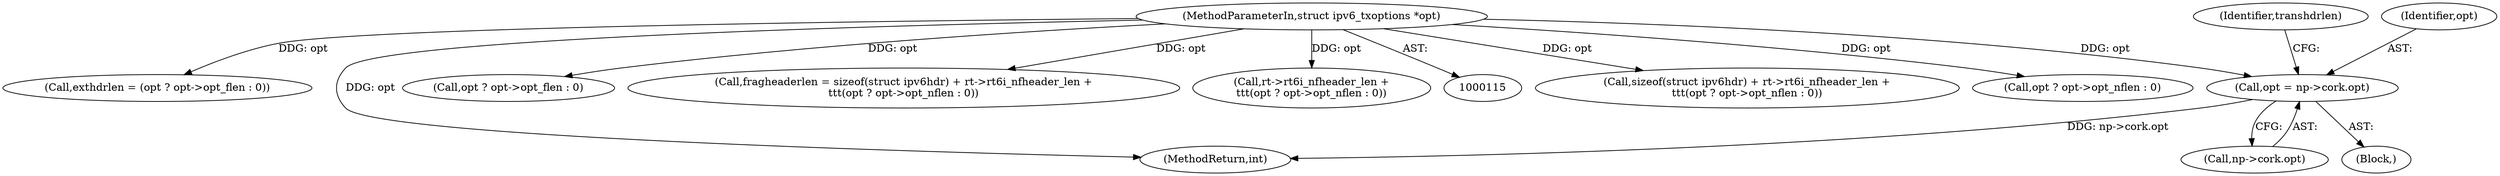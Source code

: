 digraph "0_linux_2811ebac2521ceac84f2bdae402455baa6a7fb47@pointer" {
"1000550" [label="(Call,opt = np->cork.opt)"];
"1000123" [label="(MethodParameterIn,struct ipv6_txoptions *opt)"];
"1000530" [label="(Block,)"];
"1000558" [label="(Identifier,transhdrlen)"];
"1000581" [label="(Call,sizeof(struct ipv6hdr) + rt->rt6i_nfheader_len +\n\t\t\t(opt ? opt->opt_nflen : 0))"];
"1000588" [label="(Call,opt ? opt->opt_nflen : 0)"];
"1000504" [label="(Call,exthdrlen = (opt ? opt->opt_flen : 0))"];
"1001341" [label="(MethodReturn,int)"];
"1000552" [label="(Call,np->cork.opt)"];
"1000506" [label="(Call,opt ? opt->opt_flen : 0)"];
"1000579" [label="(Call,fragheaderlen = sizeof(struct ipv6hdr) + rt->rt6i_nfheader_len +\n\t\t\t(opt ? opt->opt_nflen : 0))"];
"1000584" [label="(Call,rt->rt6i_nfheader_len +\n\t\t\t(opt ? opt->opt_nflen : 0))"];
"1000550" [label="(Call,opt = np->cork.opt)"];
"1000551" [label="(Identifier,opt)"];
"1000123" [label="(MethodParameterIn,struct ipv6_txoptions *opt)"];
"1000550" -> "1000530"  [label="AST: "];
"1000550" -> "1000552"  [label="CFG: "];
"1000551" -> "1000550"  [label="AST: "];
"1000552" -> "1000550"  [label="AST: "];
"1000558" -> "1000550"  [label="CFG: "];
"1000550" -> "1001341"  [label="DDG: np->cork.opt"];
"1000123" -> "1000550"  [label="DDG: opt"];
"1000123" -> "1000115"  [label="AST: "];
"1000123" -> "1001341"  [label="DDG: opt"];
"1000123" -> "1000504"  [label="DDG: opt"];
"1000123" -> "1000506"  [label="DDG: opt"];
"1000123" -> "1000579"  [label="DDG: opt"];
"1000123" -> "1000581"  [label="DDG: opt"];
"1000123" -> "1000584"  [label="DDG: opt"];
"1000123" -> "1000588"  [label="DDG: opt"];
}
